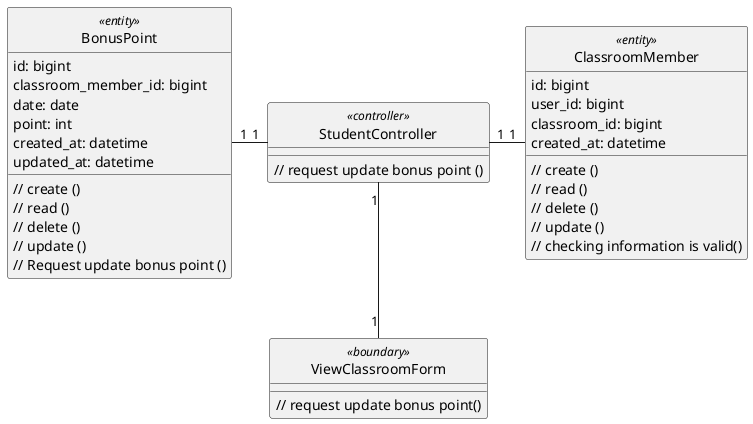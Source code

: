 @startuml updateClass

class BonusPoint <<entity>> {
    id: bigint
    classroom_member_id: bigint
    date: date
    point: int
    created_at: datetime
    updated_at: datetime

    // create ()
    // read ()
    // delete ()
    // update ()
    // Request update bonus point ()
}

class ClassroomMember <<entity>> {
    id: bigint
    user_id: bigint
    classroom_id: bigint
    created_at: datetime

    // create ()
    // read ()
    // delete ()
    // update ()
    // checking information is valid()
}

class ViewClassroomForm <<boundary>> {
    // request update bonus point()
}

class StudentController <<controller>> {
    // request update bonus point ()
}

hide BonusPoint <<entity>> circle
hide ViewClassroomForm <<boundary>> circle
hide StudentController <<controller>> circle

StudentController "1" -left- "1" BonusPoint
StudentController "1" -right- "1" ClassroomMember
StudentController "1" -down- "1" ViewClassroomForm



@enduml

